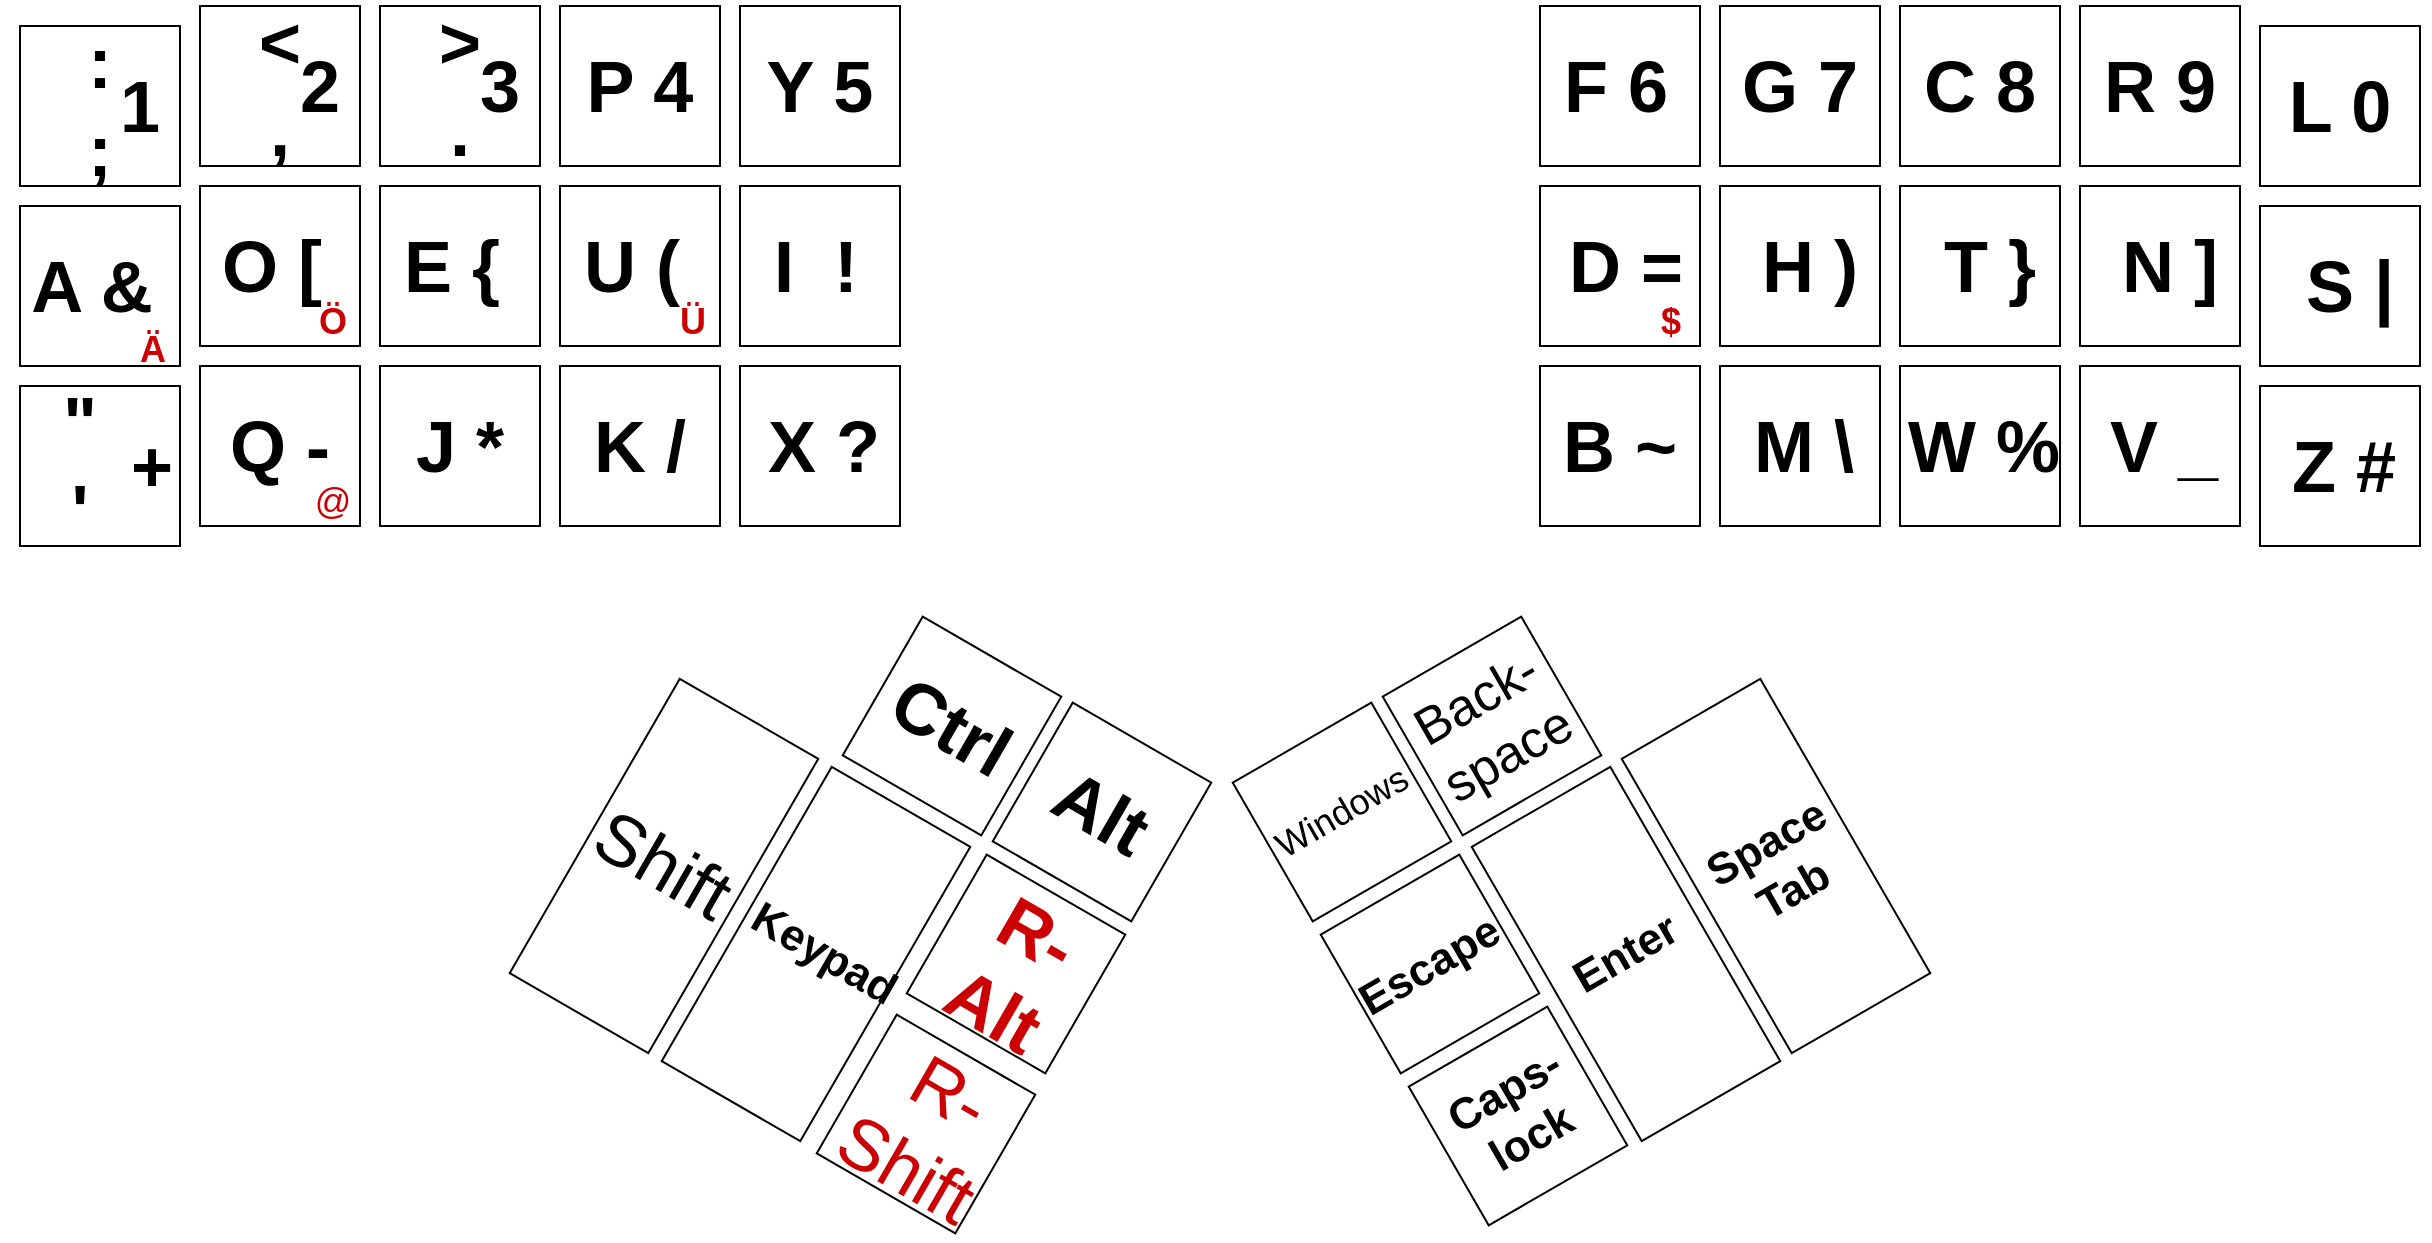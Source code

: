 <mxfile version="17.4.2" type="github">
  <diagram id="NHO0uS4iVRwV-VCyoB6L" name="Page-1">
    <mxGraphModel dx="2558" dy="655" grid="1" gridSize="10" guides="1" tooltips="1" connect="1" arrows="1" fold="1" page="1" pageScale="1" pageWidth="1200" pageHeight="1600" math="0" shadow="0">
      <root>
        <mxCell id="0" />
        <mxCell id="1" parent="0" />
        <mxCell id="Czym6EZmPw_4Vy8k2Iwa-1" value="" style="whiteSpace=wrap;html=1;aspect=fixed;" vertex="1" parent="1">
          <mxGeometry y="370" width="80" height="80" as="geometry" />
        </mxCell>
        <mxCell id="Czym6EZmPw_4Vy8k2Iwa-2" value="" style="whiteSpace=wrap;html=1;aspect=fixed;" vertex="1" parent="1">
          <mxGeometry x="90" y="360" width="80" height="80" as="geometry" />
        </mxCell>
        <mxCell id="Czym6EZmPw_4Vy8k2Iwa-3" value="" style="whiteSpace=wrap;html=1;aspect=fixed;" vertex="1" parent="1">
          <mxGeometry x="180" y="360" width="80" height="80" as="geometry" />
        </mxCell>
        <mxCell id="Czym6EZmPw_4Vy8k2Iwa-4" value="" style="whiteSpace=wrap;html=1;aspect=fixed;" vertex="1" parent="1">
          <mxGeometry x="270" y="360" width="80" height="80" as="geometry" />
        </mxCell>
        <mxCell id="Czym6EZmPw_4Vy8k2Iwa-5" value="" style="whiteSpace=wrap;html=1;aspect=fixed;" vertex="1" parent="1">
          <mxGeometry x="360" y="360" width="80" height="80" as="geometry" />
        </mxCell>
        <mxCell id="Czym6EZmPw_4Vy8k2Iwa-6" value="" style="whiteSpace=wrap;html=1;aspect=fixed;" vertex="1" parent="1">
          <mxGeometry x="760" y="360" width="80" height="80" as="geometry" />
        </mxCell>
        <mxCell id="Czym6EZmPw_4Vy8k2Iwa-7" value="" style="whiteSpace=wrap;html=1;aspect=fixed;" vertex="1" parent="1">
          <mxGeometry x="850" y="360" width="80" height="80" as="geometry" />
        </mxCell>
        <mxCell id="Czym6EZmPw_4Vy8k2Iwa-8" value="" style="whiteSpace=wrap;html=1;aspect=fixed;" vertex="1" parent="1">
          <mxGeometry x="940" y="360" width="80" height="80" as="geometry" />
        </mxCell>
        <mxCell id="Czym6EZmPw_4Vy8k2Iwa-9" value="" style="whiteSpace=wrap;html=1;aspect=fixed;" vertex="1" parent="1">
          <mxGeometry x="1030" y="360" width="80" height="80" as="geometry" />
        </mxCell>
        <mxCell id="Czym6EZmPw_4Vy8k2Iwa-10" value="" style="whiteSpace=wrap;html=1;aspect=fixed;" vertex="1" parent="1">
          <mxGeometry x="1120" y="370" width="80" height="80" as="geometry" />
        </mxCell>
        <mxCell id="Czym6EZmPw_4Vy8k2Iwa-11" value="" style="whiteSpace=wrap;html=1;aspect=fixed;" vertex="1" parent="1">
          <mxGeometry x="760" y="450" width="80" height="80" as="geometry" />
        </mxCell>
        <mxCell id="Czym6EZmPw_4Vy8k2Iwa-12" value="" style="whiteSpace=wrap;html=1;aspect=fixed;" vertex="1" parent="1">
          <mxGeometry x="850" y="450" width="80" height="80" as="geometry" />
        </mxCell>
        <mxCell id="Czym6EZmPw_4Vy8k2Iwa-13" value="" style="whiteSpace=wrap;html=1;aspect=fixed;" vertex="1" parent="1">
          <mxGeometry x="940" y="450" width="80" height="80" as="geometry" />
        </mxCell>
        <mxCell id="Czym6EZmPw_4Vy8k2Iwa-14" value="" style="whiteSpace=wrap;html=1;aspect=fixed;" vertex="1" parent="1">
          <mxGeometry x="1030" y="450" width="80" height="80" as="geometry" />
        </mxCell>
        <mxCell id="Czym6EZmPw_4Vy8k2Iwa-15" value="" style="whiteSpace=wrap;html=1;aspect=fixed;" vertex="1" parent="1">
          <mxGeometry x="1120" y="460" width="80" height="80" as="geometry" />
        </mxCell>
        <mxCell id="Czym6EZmPw_4Vy8k2Iwa-23" value="" style="whiteSpace=wrap;html=1;aspect=fixed;" vertex="1" parent="1">
          <mxGeometry y="460" width="80" height="80" as="geometry" />
        </mxCell>
        <mxCell id="Czym6EZmPw_4Vy8k2Iwa-24" value="" style="whiteSpace=wrap;html=1;aspect=fixed;" vertex="1" parent="1">
          <mxGeometry x="90" y="450" width="80" height="80" as="geometry" />
        </mxCell>
        <mxCell id="Czym6EZmPw_4Vy8k2Iwa-25" value="" style="whiteSpace=wrap;html=1;aspect=fixed;" vertex="1" parent="1">
          <mxGeometry x="180" y="450" width="80" height="80" as="geometry" />
        </mxCell>
        <mxCell id="Czym6EZmPw_4Vy8k2Iwa-26" value="" style="whiteSpace=wrap;html=1;aspect=fixed;" vertex="1" parent="1">
          <mxGeometry x="270" y="450" width="80" height="80" as="geometry" />
        </mxCell>
        <mxCell id="Czym6EZmPw_4Vy8k2Iwa-27" value="" style="whiteSpace=wrap;html=1;aspect=fixed;" vertex="1" parent="1">
          <mxGeometry x="360" y="450" width="80" height="80" as="geometry" />
        </mxCell>
        <mxCell id="Czym6EZmPw_4Vy8k2Iwa-28" value="" style="whiteSpace=wrap;html=1;aspect=fixed;" vertex="1" parent="1">
          <mxGeometry y="550" width="80" height="80" as="geometry" />
        </mxCell>
        <mxCell id="Czym6EZmPw_4Vy8k2Iwa-29" value="" style="whiteSpace=wrap;html=1;aspect=fixed;" vertex="1" parent="1">
          <mxGeometry x="90" y="540" width="80" height="80" as="geometry" />
        </mxCell>
        <mxCell id="Czym6EZmPw_4Vy8k2Iwa-30" value="" style="whiteSpace=wrap;html=1;aspect=fixed;" vertex="1" parent="1">
          <mxGeometry x="180" y="540" width="80" height="80" as="geometry" />
        </mxCell>
        <mxCell id="Czym6EZmPw_4Vy8k2Iwa-31" value="" style="whiteSpace=wrap;html=1;aspect=fixed;" vertex="1" parent="1">
          <mxGeometry x="270" y="540" width="80" height="80" as="geometry" />
        </mxCell>
        <mxCell id="Czym6EZmPw_4Vy8k2Iwa-32" value="" style="whiteSpace=wrap;html=1;aspect=fixed;" vertex="1" parent="1">
          <mxGeometry x="360" y="540" width="80" height="80" as="geometry" />
        </mxCell>
        <mxCell id="Czym6EZmPw_4Vy8k2Iwa-33" value="" style="whiteSpace=wrap;html=1;aspect=fixed;" vertex="1" parent="1">
          <mxGeometry x="760" y="540" width="80" height="80" as="geometry" />
        </mxCell>
        <mxCell id="Czym6EZmPw_4Vy8k2Iwa-34" value="" style="whiteSpace=wrap;html=1;aspect=fixed;" vertex="1" parent="1">
          <mxGeometry x="850" y="540" width="80" height="80" as="geometry" />
        </mxCell>
        <mxCell id="Czym6EZmPw_4Vy8k2Iwa-35" value="" style="whiteSpace=wrap;html=1;aspect=fixed;" vertex="1" parent="1">
          <mxGeometry x="940" y="540" width="80" height="80" as="geometry" />
        </mxCell>
        <mxCell id="Czym6EZmPw_4Vy8k2Iwa-36" value="" style="whiteSpace=wrap;html=1;aspect=fixed;" vertex="1" parent="1">
          <mxGeometry x="1030" y="540" width="80" height="80" as="geometry" />
        </mxCell>
        <mxCell id="Czym6EZmPw_4Vy8k2Iwa-37" value="" style="whiteSpace=wrap;html=1;aspect=fixed;" vertex="1" parent="1">
          <mxGeometry x="1120" y="550" width="80" height="80" as="geometry" />
        </mxCell>
        <mxCell id="Czym6EZmPw_4Vy8k2Iwa-38" value="" style="rounded=0;whiteSpace=wrap;html=1;rotation=30;" vertex="1" parent="1">
          <mxGeometry x="282" y="705" width="80" height="170" as="geometry" />
        </mxCell>
        <mxCell id="Czym6EZmPw_4Vy8k2Iwa-39" value="" style="rounded=0;whiteSpace=wrap;html=1;rotation=30;" vertex="1" parent="1">
          <mxGeometry x="358" y="749" width="80" height="170" as="geometry" />
        </mxCell>
        <mxCell id="Czym6EZmPw_4Vy8k2Iwa-40" value="" style="whiteSpace=wrap;html=1;aspect=fixed;rotation=30;" vertex="1" parent="1">
          <mxGeometry x="501" y="723" width="80" height="80" as="geometry" />
        </mxCell>
        <mxCell id="Czym6EZmPw_4Vy8k2Iwa-41" value="" style="whiteSpace=wrap;html=1;aspect=fixed;rotation=30;" vertex="1" parent="1">
          <mxGeometry x="413" y="879" width="80" height="80" as="geometry" />
        </mxCell>
        <mxCell id="Czym6EZmPw_4Vy8k2Iwa-42" value="" style="whiteSpace=wrap;html=1;aspect=fixed;rotation=30;" vertex="1" parent="1">
          <mxGeometry x="458" y="799" width="80" height="80" as="geometry" />
        </mxCell>
        <mxCell id="Czym6EZmPw_4Vy8k2Iwa-43" value="" style="whiteSpace=wrap;html=1;aspect=fixed;rotation=30;" vertex="1" parent="1">
          <mxGeometry x="426" y="680" width="80" height="80" as="geometry" />
        </mxCell>
        <mxCell id="Czym6EZmPw_4Vy8k2Iwa-44" value="" style="rounded=0;whiteSpace=wrap;html=1;rotation=-30;" vertex="1" parent="1">
          <mxGeometry x="838" y="705" width="80" height="170" as="geometry" />
        </mxCell>
        <mxCell id="Czym6EZmPw_4Vy8k2Iwa-45" value="" style="rounded=0;whiteSpace=wrap;html=1;rotation=-30;" vertex="1" parent="1">
          <mxGeometry x="763" y="749" width="80" height="170" as="geometry" />
        </mxCell>
        <mxCell id="Czym6EZmPw_4Vy8k2Iwa-46" value="" style="whiteSpace=wrap;html=1;aspect=fixed;rotation=-30;" vertex="1" parent="1">
          <mxGeometry x="621" y="723" width="80" height="80" as="geometry" />
        </mxCell>
        <mxCell id="Czym6EZmPw_4Vy8k2Iwa-47" value="" style="whiteSpace=wrap;html=1;aspect=fixed;rotation=-30;" vertex="1" parent="1">
          <mxGeometry x="665" y="799" width="80" height="80" as="geometry" />
        </mxCell>
        <mxCell id="Czym6EZmPw_4Vy8k2Iwa-48" value="" style="whiteSpace=wrap;html=1;aspect=fixed;rotation=-30;" vertex="1" parent="1">
          <mxGeometry x="709" y="875" width="80" height="80" as="geometry" />
        </mxCell>
        <mxCell id="Czym6EZmPw_4Vy8k2Iwa-49" value="" style="whiteSpace=wrap;html=1;aspect=fixed;rotation=-30;" vertex="1" parent="1">
          <mxGeometry x="696" y="680" width="80" height="80" as="geometry" />
        </mxCell>
        <mxCell id="Czym6EZmPw_4Vy8k2Iwa-51" value="&lt;font style=&quot;font-size: 36px&quot;&gt;&lt;b&gt;&amp;lt;&lt;br&gt;,&lt;/b&gt;&lt;/font&gt;" style="text;html=1;strokeColor=none;fillColor=none;align=center;verticalAlign=middle;whiteSpace=wrap;rounded=0;" vertex="1" parent="1">
          <mxGeometry x="90" y="360" width="80" height="80" as="geometry" />
        </mxCell>
        <mxCell id="Czym6EZmPw_4Vy8k2Iwa-52" value="&lt;span style=&quot;font-size: 36px&quot;&gt;&lt;b&gt;&amp;gt;&lt;br&gt;.&lt;br&gt;&lt;/b&gt;&lt;/span&gt;" style="text;html=1;strokeColor=none;fillColor=none;align=center;verticalAlign=middle;whiteSpace=wrap;rounded=0;" vertex="1" parent="1">
          <mxGeometry x="180" y="360" width="80" height="80" as="geometry" />
        </mxCell>
        <mxCell id="Czym6EZmPw_4Vy8k2Iwa-53" value="&lt;span style=&quot;font-size: 36px&quot;&gt;&lt;b&gt;:&lt;br&gt;;&lt;br&gt;&lt;/b&gt;&lt;/span&gt;" style="text;html=1;strokeColor=none;fillColor=none;align=center;verticalAlign=middle;whiteSpace=wrap;rounded=0;" vertex="1" parent="1">
          <mxGeometry y="370" width="80" height="80" as="geometry" />
        </mxCell>
        <mxCell id="Czym6EZmPw_4Vy8k2Iwa-54" value="&lt;span style=&quot;font-size: 36px&quot;&gt;&lt;b&gt;P 4&lt;/b&gt;&lt;br&gt;&lt;/span&gt;" style="text;html=1;strokeColor=none;fillColor=none;align=center;verticalAlign=middle;whiteSpace=wrap;rounded=0;" vertex="1" parent="1">
          <mxGeometry x="270" y="360" width="80" height="80" as="geometry" />
        </mxCell>
        <mxCell id="Czym6EZmPw_4Vy8k2Iwa-60" value="&lt;span style=&quot;font-size: 36px&quot;&gt;&lt;b&gt;&amp;nbsp; &amp;nbsp; 3&lt;/b&gt;&lt;br&gt;&lt;/span&gt;" style="text;html=1;strokeColor=none;fillColor=none;align=center;verticalAlign=middle;whiteSpace=wrap;rounded=0;" vertex="1" parent="1">
          <mxGeometry x="180" y="360" width="80" height="80" as="geometry" />
        </mxCell>
        <mxCell id="Czym6EZmPw_4Vy8k2Iwa-61" value="&lt;span style=&quot;font-size: 36px&quot;&gt;&lt;b&gt;O [&lt;/b&gt;&lt;/span&gt;" style="text;html=1;strokeColor=none;fillColor=none;align=center;verticalAlign=middle;whiteSpace=wrap;rounded=0;" vertex="1" parent="1">
          <mxGeometry x="86" y="450" width="80" height="80" as="geometry" />
        </mxCell>
        <mxCell id="Czym6EZmPw_4Vy8k2Iwa-62" value="&lt;span style=&quot;font-size: 36px&quot;&gt;&lt;b&gt;E {&lt;br&gt;&lt;/b&gt;&lt;/span&gt;" style="text;html=1;strokeColor=none;fillColor=none;align=center;verticalAlign=middle;whiteSpace=wrap;rounded=0;" vertex="1" parent="1">
          <mxGeometry x="176" y="450" width="80" height="80" as="geometry" />
        </mxCell>
        <mxCell id="Czym6EZmPw_4Vy8k2Iwa-63" value="&lt;span style=&quot;font-size: 36px&quot;&gt;&lt;b&gt;A &amp;amp;&lt;br&gt;&lt;/b&gt;&lt;/span&gt;" style="text;html=1;strokeColor=none;fillColor=none;align=center;verticalAlign=middle;whiteSpace=wrap;rounded=0;" vertex="1" parent="1">
          <mxGeometry x="-4" y="460" width="80" height="80" as="geometry" />
        </mxCell>
        <mxCell id="Czym6EZmPw_4Vy8k2Iwa-64" value="&lt;span style=&quot;font-size: 36px&quot;&gt;&lt;b&gt;U (&lt;/b&gt;&lt;br&gt;&lt;/span&gt;" style="text;html=1;strokeColor=none;fillColor=none;align=center;verticalAlign=middle;whiteSpace=wrap;rounded=0;" vertex="1" parent="1">
          <mxGeometry x="266" y="450" width="80" height="80" as="geometry" />
        </mxCell>
        <mxCell id="Czym6EZmPw_4Vy8k2Iwa-65" value="&lt;span style=&quot;font-size: 36px&quot;&gt;&lt;b&gt;I&amp;nbsp; !&lt;/b&gt;&lt;br&gt;&lt;/span&gt;" style="text;html=1;strokeColor=none;fillColor=none;align=center;verticalAlign=middle;whiteSpace=wrap;rounded=0;" vertex="1" parent="1">
          <mxGeometry x="358" y="450" width="80" height="80" as="geometry" />
        </mxCell>
        <mxCell id="Czym6EZmPw_4Vy8k2Iwa-66" value="&lt;span style=&quot;font-size: 36px&quot;&gt;&lt;b&gt;Q -&lt;/b&gt;&lt;/span&gt;" style="text;html=1;strokeColor=none;fillColor=none;align=center;verticalAlign=middle;whiteSpace=wrap;rounded=0;" vertex="1" parent="1">
          <mxGeometry x="90" y="540" width="80" height="80" as="geometry" />
        </mxCell>
        <mxCell id="Czym6EZmPw_4Vy8k2Iwa-67" value="&lt;span style=&quot;font-size: 36px&quot;&gt;&lt;b&gt;J *&lt;br&gt;&lt;/b&gt;&lt;/span&gt;" style="text;html=1;strokeColor=none;fillColor=none;align=center;verticalAlign=middle;whiteSpace=wrap;rounded=0;" vertex="1" parent="1">
          <mxGeometry x="180" y="540" width="80" height="80" as="geometry" />
        </mxCell>
        <mxCell id="Czym6EZmPw_4Vy8k2Iwa-68" value="&lt;span style=&quot;font-size: 36px&quot;&gt;&lt;b&gt;&quot;&lt;br&gt;&#39;&lt;br&gt;&lt;/b&gt;&lt;/span&gt;" style="text;html=1;strokeColor=none;fillColor=none;align=center;verticalAlign=middle;whiteSpace=wrap;rounded=0;" vertex="1" parent="1">
          <mxGeometry x="-10" y="550" width="80" height="80" as="geometry" />
        </mxCell>
        <mxCell id="Czym6EZmPw_4Vy8k2Iwa-69" value="&lt;span style=&quot;font-size: 36px&quot;&gt;&lt;b&gt;K /&lt;/b&gt;&lt;br&gt;&lt;/span&gt;" style="text;html=1;strokeColor=none;fillColor=none;align=center;verticalAlign=middle;whiteSpace=wrap;rounded=0;" vertex="1" parent="1">
          <mxGeometry x="270" y="540" width="80" height="80" as="geometry" />
        </mxCell>
        <mxCell id="Czym6EZmPw_4Vy8k2Iwa-70" value="&lt;span style=&quot;font-size: 36px&quot;&gt;&lt;b&gt;X ?&lt;/b&gt;&lt;br&gt;&lt;/span&gt;" style="text;html=1;strokeColor=none;fillColor=none;align=center;verticalAlign=middle;whiteSpace=wrap;rounded=0;" vertex="1" parent="1">
          <mxGeometry x="362" y="540" width="80" height="80" as="geometry" />
        </mxCell>
        <mxCell id="Czym6EZmPw_4Vy8k2Iwa-71" value="&lt;span style=&quot;font-size: 36px&quot;&gt;&lt;b&gt;Y 5&lt;/b&gt;&lt;br&gt;&lt;/span&gt;" style="text;html=1;strokeColor=none;fillColor=none;align=center;verticalAlign=middle;whiteSpace=wrap;rounded=0;" vertex="1" parent="1">
          <mxGeometry x="360" y="360" width="80" height="80" as="geometry" />
        </mxCell>
        <mxCell id="Czym6EZmPw_4Vy8k2Iwa-72" value="&lt;span style=&quot;font-size: 36px&quot;&gt;&lt;b&gt;&amp;nbsp; &amp;nbsp; 2&lt;/b&gt;&lt;br&gt;&lt;/span&gt;" style="text;html=1;strokeColor=none;fillColor=none;align=center;verticalAlign=middle;whiteSpace=wrap;rounded=0;" vertex="1" parent="1">
          <mxGeometry x="90" y="360" width="80" height="80" as="geometry" />
        </mxCell>
        <mxCell id="Czym6EZmPw_4Vy8k2Iwa-73" value="&lt;span style=&quot;font-size: 36px&quot;&gt;&lt;b&gt;&amp;nbsp; &amp;nbsp; 1&lt;/b&gt;&lt;br&gt;&lt;/span&gt;" style="text;html=1;strokeColor=none;fillColor=none;align=center;verticalAlign=middle;whiteSpace=wrap;rounded=0;" vertex="1" parent="1">
          <mxGeometry y="370" width="80" height="80" as="geometry" />
        </mxCell>
        <mxCell id="Czym6EZmPw_4Vy8k2Iwa-74" value="&lt;span style=&quot;font-size: 36px&quot;&gt;&lt;b&gt;&amp;nbsp; &amp;nbsp; +&lt;/b&gt;&lt;br&gt;&lt;/span&gt;" style="text;html=1;strokeColor=none;fillColor=none;align=center;verticalAlign=middle;whiteSpace=wrap;rounded=0;" vertex="1" parent="1">
          <mxGeometry x="6" y="550" width="80" height="80" as="geometry" />
        </mxCell>
        <mxCell id="Czym6EZmPw_4Vy8k2Iwa-75" value="&lt;span style=&quot;font-size: 36px&quot;&gt;&lt;b&gt;F 6&lt;/b&gt;&lt;br&gt;&lt;/span&gt;" style="text;html=1;strokeColor=none;fillColor=none;align=center;verticalAlign=middle;whiteSpace=wrap;rounded=0;" vertex="1" parent="1">
          <mxGeometry x="758" y="360" width="80" height="80" as="geometry" />
        </mxCell>
        <mxCell id="Czym6EZmPw_4Vy8k2Iwa-76" value="&lt;span style=&quot;font-size: 36px&quot;&gt;&lt;b&gt;G 7&lt;/b&gt;&lt;br&gt;&lt;/span&gt;" style="text;html=1;strokeColor=none;fillColor=none;align=center;verticalAlign=middle;whiteSpace=wrap;rounded=0;" vertex="1" parent="1">
          <mxGeometry x="850" y="360" width="80" height="80" as="geometry" />
        </mxCell>
        <mxCell id="Czym6EZmPw_4Vy8k2Iwa-77" value="&lt;span style=&quot;font-size: 36px&quot;&gt;&lt;b&gt;C 8&lt;/b&gt;&lt;br&gt;&lt;/span&gt;" style="text;html=1;strokeColor=none;fillColor=none;align=center;verticalAlign=middle;whiteSpace=wrap;rounded=0;" vertex="1" parent="1">
          <mxGeometry x="940" y="360" width="80" height="80" as="geometry" />
        </mxCell>
        <mxCell id="Czym6EZmPw_4Vy8k2Iwa-78" value="&lt;span style=&quot;font-size: 36px&quot;&gt;&lt;b&gt;R 9&lt;/b&gt;&lt;br&gt;&lt;/span&gt;" style="text;html=1;strokeColor=none;fillColor=none;align=center;verticalAlign=middle;whiteSpace=wrap;rounded=0;" vertex="1" parent="1">
          <mxGeometry x="1030" y="360" width="80" height="80" as="geometry" />
        </mxCell>
        <mxCell id="Czym6EZmPw_4Vy8k2Iwa-79" value="&lt;span style=&quot;font-size: 36px&quot;&gt;&lt;b&gt;L 0&lt;/b&gt;&lt;br&gt;&lt;/span&gt;" style="text;html=1;strokeColor=none;fillColor=none;align=center;verticalAlign=middle;whiteSpace=wrap;rounded=0;" vertex="1" parent="1">
          <mxGeometry x="1120" y="370" width="80" height="80" as="geometry" />
        </mxCell>
        <mxCell id="Czym6EZmPw_4Vy8k2Iwa-80" value="&lt;span style=&quot;font-size: 36px&quot;&gt;&lt;b&gt;D =&lt;/b&gt;&lt;br&gt;&lt;/span&gt;" style="text;html=1;strokeColor=none;fillColor=none;align=center;verticalAlign=middle;whiteSpace=wrap;rounded=0;" vertex="1" parent="1">
          <mxGeometry x="763" y="450" width="80" height="80" as="geometry" />
        </mxCell>
        <mxCell id="Czym6EZmPw_4Vy8k2Iwa-81" value="&lt;span style=&quot;font-size: 36px&quot;&gt;&lt;b&gt;H )&lt;/b&gt;&lt;br&gt;&lt;/span&gt;" style="text;html=1;strokeColor=none;fillColor=none;align=center;verticalAlign=middle;whiteSpace=wrap;rounded=0;" vertex="1" parent="1">
          <mxGeometry x="855" y="450" width="80" height="80" as="geometry" />
        </mxCell>
        <mxCell id="Czym6EZmPw_4Vy8k2Iwa-82" value="&lt;span style=&quot;font-size: 36px&quot;&gt;&lt;b&gt;T }&lt;/b&gt;&lt;br&gt;&lt;/span&gt;" style="text;html=1;strokeColor=none;fillColor=none;align=center;verticalAlign=middle;whiteSpace=wrap;rounded=0;" vertex="1" parent="1">
          <mxGeometry x="945" y="450" width="80" height="80" as="geometry" />
        </mxCell>
        <mxCell id="Czym6EZmPw_4Vy8k2Iwa-83" value="&lt;span style=&quot;font-size: 36px&quot;&gt;&lt;b&gt;N ]&lt;/b&gt;&lt;br&gt;&lt;/span&gt;" style="text;html=1;strokeColor=none;fillColor=none;align=center;verticalAlign=middle;whiteSpace=wrap;rounded=0;" vertex="1" parent="1">
          <mxGeometry x="1035" y="450" width="80" height="80" as="geometry" />
        </mxCell>
        <mxCell id="Czym6EZmPw_4Vy8k2Iwa-84" value="&lt;span style=&quot;font-size: 36px&quot;&gt;&lt;b&gt;S |&lt;/b&gt;&lt;br&gt;&lt;/span&gt;" style="text;html=1;strokeColor=none;fillColor=none;align=center;verticalAlign=middle;whiteSpace=wrap;rounded=0;" vertex="1" parent="1">
          <mxGeometry x="1125" y="460" width="80" height="80" as="geometry" />
        </mxCell>
        <mxCell id="Czym6EZmPw_4Vy8k2Iwa-85" value="&lt;span style=&quot;font-size: 36px&quot;&gt;&lt;b&gt;B ~&lt;/b&gt;&lt;br&gt;&lt;/span&gt;" style="text;html=1;strokeColor=none;fillColor=none;align=center;verticalAlign=middle;whiteSpace=wrap;rounded=0;" vertex="1" parent="1">
          <mxGeometry x="760" y="540" width="80" height="80" as="geometry" />
        </mxCell>
        <mxCell id="Czym6EZmPw_4Vy8k2Iwa-86" value="&lt;span style=&quot;font-size: 36px&quot;&gt;&lt;b&gt;M \&lt;/b&gt;&lt;br&gt;&lt;/span&gt;" style="text;html=1;strokeColor=none;fillColor=none;align=center;verticalAlign=middle;whiteSpace=wrap;rounded=0;" vertex="1" parent="1">
          <mxGeometry x="852" y="540" width="80" height="80" as="geometry" />
        </mxCell>
        <mxCell id="Czym6EZmPw_4Vy8k2Iwa-87" value="&lt;span style=&quot;font-size: 36px&quot;&gt;&lt;b&gt;W %&lt;/b&gt;&lt;br&gt;&lt;/span&gt;" style="text;html=1;strokeColor=none;fillColor=none;align=center;verticalAlign=middle;whiteSpace=wrap;rounded=0;" vertex="1" parent="1">
          <mxGeometry x="942" y="540" width="80" height="80" as="geometry" />
        </mxCell>
        <mxCell id="Czym6EZmPw_4Vy8k2Iwa-88" value="&lt;span style=&quot;font-size: 36px&quot;&gt;&lt;b&gt;V _&lt;/b&gt;&lt;br&gt;&lt;/span&gt;" style="text;html=1;strokeColor=none;fillColor=none;align=center;verticalAlign=middle;whiteSpace=wrap;rounded=0;" vertex="1" parent="1">
          <mxGeometry x="1032" y="540" width="80" height="80" as="geometry" />
        </mxCell>
        <mxCell id="Czym6EZmPw_4Vy8k2Iwa-89" value="&lt;span style=&quot;font-size: 36px&quot;&gt;&lt;b&gt;Z #&lt;/b&gt;&lt;br&gt;&lt;/span&gt;" style="text;html=1;strokeColor=none;fillColor=none;align=center;verticalAlign=middle;whiteSpace=wrap;rounded=0;" vertex="1" parent="1">
          <mxGeometry x="1122" y="550" width="80" height="80" as="geometry" />
        </mxCell>
        <mxCell id="Czym6EZmPw_4Vy8k2Iwa-90" value="&lt;span style=&quot;font-size: 36px&quot;&gt;&lt;b&gt;Ctrl&lt;/b&gt;&lt;br&gt;&lt;/span&gt;" style="text;html=1;strokeColor=none;fillColor=none;align=center;verticalAlign=middle;whiteSpace=wrap;rounded=0;rotation=30;" vertex="1" parent="1">
          <mxGeometry x="426" y="680" width="80" height="80" as="geometry" />
        </mxCell>
        <mxCell id="Czym6EZmPw_4Vy8k2Iwa-91" value="&lt;span style=&quot;font-size: 36px&quot;&gt;&lt;b&gt;Alt&lt;/b&gt;&lt;br&gt;&lt;/span&gt;" style="text;html=1;strokeColor=none;fillColor=none;align=center;verticalAlign=middle;whiteSpace=wrap;rounded=0;rotation=30;" vertex="1" parent="1">
          <mxGeometry x="501" y="723" width="80" height="80" as="geometry" />
        </mxCell>
        <mxCell id="Czym6EZmPw_4Vy8k2Iwa-92" value="&lt;span style=&quot;font-size: 36px&quot;&gt;&lt;b&gt;&lt;font color=&quot;#cc0000&quot;&gt;R-&lt;br&gt;Alt&lt;/font&gt;&lt;/b&gt;&lt;br&gt;&lt;/span&gt;" style="text;html=1;strokeColor=none;fillColor=none;align=center;verticalAlign=middle;whiteSpace=wrap;rounded=0;rotation=30;" vertex="1" parent="1">
          <mxGeometry x="458" y="803" width="80" height="80" as="geometry" />
        </mxCell>
        <mxCell id="Czym6EZmPw_4Vy8k2Iwa-93" value="&lt;span style=&quot;font-size: 36px&quot;&gt;&lt;font color=&quot;#cc0000&quot;&gt;R-&lt;br&gt;&lt;/font&gt;&lt;font color=&quot;#cc0000&quot;&gt;Shift&lt;/font&gt;&lt;br&gt;&lt;/span&gt;" style="text;html=1;strokeColor=none;fillColor=none;align=center;verticalAlign=middle;whiteSpace=wrap;rounded=0;rotation=30;" vertex="1" parent="1">
          <mxGeometry x="417.74" y="883.47" width="73" height="76.75" as="geometry" />
        </mxCell>
        <mxCell id="Czym6EZmPw_4Vy8k2Iwa-94" value="&lt;b&gt;&lt;font style=&quot;font-size: 22px&quot;&gt;Keypad&lt;/font&gt;&lt;/b&gt;" style="text;html=1;strokeColor=none;fillColor=none;align=center;verticalAlign=middle;whiteSpace=wrap;rounded=0;rotation=30;" vertex="1" parent="1">
          <mxGeometry x="362" y="794" width="80" height="80" as="geometry" />
        </mxCell>
        <mxCell id="Czym6EZmPw_4Vy8k2Iwa-95" value="&lt;span style=&quot;font-size: 36px&quot;&gt;Shift&lt;br&gt;&lt;/span&gt;" style="text;html=1;strokeColor=none;fillColor=none;align=center;verticalAlign=middle;whiteSpace=wrap;rounded=0;rotation=30;" vertex="1" parent="1">
          <mxGeometry x="282" y="749" width="80" height="80" as="geometry" />
        </mxCell>
        <mxCell id="Czym6EZmPw_4Vy8k2Iwa-96" value="&lt;font style=&quot;font-size: 18px&quot;&gt;Windows&lt;/font&gt;" style="text;html=1;strokeColor=none;fillColor=none;align=center;verticalAlign=middle;whiteSpace=wrap;rounded=0;rotation=-30;" vertex="1" parent="1">
          <mxGeometry x="621" y="723" width="80" height="80" as="geometry" />
        </mxCell>
        <mxCell id="Czym6EZmPw_4Vy8k2Iwa-97" value="&lt;span style=&quot;font-size: 26px&quot;&gt;Back-&lt;br&gt;space&lt;br&gt;&lt;/span&gt;" style="text;html=1;strokeColor=none;fillColor=none;align=center;verticalAlign=middle;whiteSpace=wrap;rounded=0;rotation=-30;" vertex="1" parent="1">
          <mxGeometry x="696" y="680" width="80" height="80" as="geometry" />
        </mxCell>
        <mxCell id="Czym6EZmPw_4Vy8k2Iwa-98" value="&lt;b&gt;&lt;font style=&quot;font-size: 22px&quot;&gt;Enter&lt;br&gt;&lt;/font&gt;&lt;/b&gt;" style="text;html=1;strokeColor=none;fillColor=none;align=center;verticalAlign=middle;whiteSpace=wrap;rounded=0;rotation=-30;" vertex="1" parent="1">
          <mxGeometry x="763" y="794" width="80" height="80" as="geometry" />
        </mxCell>
        <mxCell id="Czym6EZmPw_4Vy8k2Iwa-99" value="&lt;b&gt;&lt;font style=&quot;font-size: 22px&quot;&gt;Space&lt;br&gt;Tab&lt;br&gt;&lt;/font&gt;&lt;/b&gt;" style="text;html=1;strokeColor=none;fillColor=none;align=center;verticalAlign=middle;whiteSpace=wrap;rounded=0;rotation=-30;" vertex="1" parent="1">
          <mxGeometry x="840" y="750" width="80" height="80" as="geometry" />
        </mxCell>
        <mxCell id="Czym6EZmPw_4Vy8k2Iwa-100" value="&lt;b&gt;&lt;font style=&quot;font-size: 22px&quot;&gt;Escape&lt;br&gt;&lt;/font&gt;&lt;/b&gt;" style="text;html=1;strokeColor=none;fillColor=none;align=center;verticalAlign=middle;whiteSpace=wrap;rounded=0;rotation=-30;" vertex="1" parent="1">
          <mxGeometry x="665" y="800" width="80" height="80" as="geometry" />
        </mxCell>
        <mxCell id="Czym6EZmPw_4Vy8k2Iwa-101" value="&lt;b&gt;&lt;font style=&quot;font-size: 22px&quot;&gt;Caps-&lt;br&gt;lock&lt;br&gt;&lt;/font&gt;&lt;/b&gt;" style="text;html=1;strokeColor=none;fillColor=none;align=center;verticalAlign=middle;whiteSpace=wrap;rounded=0;rotation=-30;" vertex="1" parent="1">
          <mxGeometry x="709" y="874" width="80" height="80" as="geometry" />
        </mxCell>
        <mxCell id="Czym6EZmPw_4Vy8k2Iwa-102" value="&lt;font color=&quot;#cc0000&quot; style=&quot;font-size: 18px&quot;&gt;@&lt;/font&gt;" style="text;html=1;strokeColor=none;fillColor=none;align=center;verticalAlign=middle;whiteSpace=wrap;rounded=0;rotation=0;" vertex="1" parent="1">
          <mxGeometry x="120" y="570" width="73" height="76.75" as="geometry" />
        </mxCell>
        <mxCell id="Czym6EZmPw_4Vy8k2Iwa-103" value="&lt;font color=&quot;#cc0000&quot; style=&quot;font-size: 18px&quot;&gt;&lt;b&gt;Ö&lt;/b&gt;&lt;/font&gt;" style="text;html=1;strokeColor=none;fillColor=none;align=center;verticalAlign=middle;whiteSpace=wrap;rounded=0;rotation=0;" vertex="1" parent="1">
          <mxGeometry x="120" y="480" width="73" height="76.75" as="geometry" />
        </mxCell>
        <mxCell id="Czym6EZmPw_4Vy8k2Iwa-104" value="&lt;font color=&quot;#cc0000&quot; style=&quot;font-size: 18px&quot;&gt;&lt;b&gt;Ä&lt;/b&gt;&lt;/font&gt;" style="text;html=1;strokeColor=none;fillColor=none;align=center;verticalAlign=middle;whiteSpace=wrap;rounded=0;rotation=0;" vertex="1" parent="1">
          <mxGeometry x="30" y="493.25" width="73" height="76.75" as="geometry" />
        </mxCell>
        <mxCell id="Czym6EZmPw_4Vy8k2Iwa-105" value="&lt;font color=&quot;#cc0000&quot; style=&quot;font-size: 18px&quot;&gt;&lt;b&gt;Ü&lt;/b&gt;&lt;/font&gt;" style="text;html=1;strokeColor=none;fillColor=none;align=center;verticalAlign=middle;whiteSpace=wrap;rounded=0;rotation=0;" vertex="1" parent="1">
          <mxGeometry x="300" y="480" width="73" height="76.75" as="geometry" />
        </mxCell>
        <mxCell id="Czym6EZmPw_4Vy8k2Iwa-106" value="&lt;font color=&quot;#cc0000&quot; style=&quot;font-size: 18px&quot;&gt;&lt;b&gt;$&lt;/b&gt;&lt;/font&gt;" style="text;html=1;strokeColor=none;fillColor=none;align=center;verticalAlign=middle;whiteSpace=wrap;rounded=0;rotation=0;" vertex="1" parent="1">
          <mxGeometry x="789" y="480" width="73" height="76.75" as="geometry" />
        </mxCell>
      </root>
    </mxGraphModel>
  </diagram>
</mxfile>

